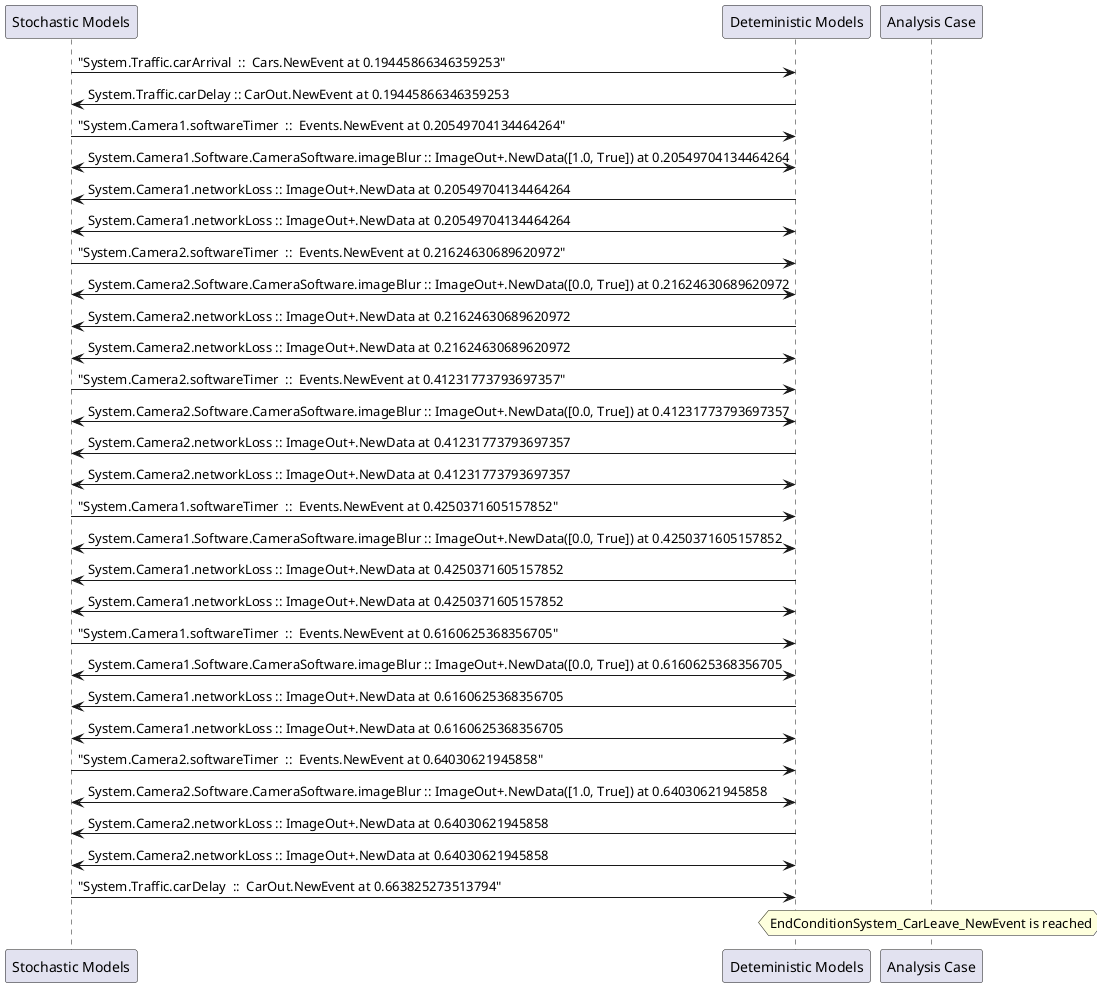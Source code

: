 
	@startuml
	participant "Stochastic Models" as stochmodel
	participant "Deteministic Models" as detmodel
	participant "Analysis Case" as analysis
	{11480_stop} stochmodel -> detmodel : "System.Traffic.carArrival  ::  Cars.NewEvent at 0.19445866346359253"
{11494_start} detmodel -> stochmodel : System.Traffic.carDelay :: CarOut.NewEvent at 0.19445866346359253
{11449_stop} stochmodel -> detmodel : "System.Camera1.softwareTimer  ::  Events.NewEvent at 0.20549704134464264"
detmodel <-> stochmodel : System.Camera1.Software.CameraSoftware.imageBlur :: ImageOut+.NewData([1.0, True]) at 0.20549704134464264
detmodel -> stochmodel : System.Camera1.networkLoss :: ImageOut+.NewData at 0.20549704134464264
detmodel <-> stochmodel : System.Camera1.networkLoss :: ImageOut+.NewData at 0.20549704134464264
{11464_stop} stochmodel -> detmodel : "System.Camera2.softwareTimer  ::  Events.NewEvent at 0.21624630689620972"
detmodel <-> stochmodel : System.Camera2.Software.CameraSoftware.imageBlur :: ImageOut+.NewData([0.0, True]) at 0.21624630689620972
detmodel -> stochmodel : System.Camera2.networkLoss :: ImageOut+.NewData at 0.21624630689620972
detmodel <-> stochmodel : System.Camera2.networkLoss :: ImageOut+.NewData at 0.21624630689620972
{11465_stop} stochmodel -> detmodel : "System.Camera2.softwareTimer  ::  Events.NewEvent at 0.41231773793697357"
detmodel <-> stochmodel : System.Camera2.Software.CameraSoftware.imageBlur :: ImageOut+.NewData([0.0, True]) at 0.41231773793697357
detmodel -> stochmodel : System.Camera2.networkLoss :: ImageOut+.NewData at 0.41231773793697357
detmodel <-> stochmodel : System.Camera2.networkLoss :: ImageOut+.NewData at 0.41231773793697357
{11450_stop} stochmodel -> detmodel : "System.Camera1.softwareTimer  ::  Events.NewEvent at 0.4250371605157852"
detmodel <-> stochmodel : System.Camera1.Software.CameraSoftware.imageBlur :: ImageOut+.NewData([0.0, True]) at 0.4250371605157852
detmodel -> stochmodel : System.Camera1.networkLoss :: ImageOut+.NewData at 0.4250371605157852
detmodel <-> stochmodel : System.Camera1.networkLoss :: ImageOut+.NewData at 0.4250371605157852
{11451_stop} stochmodel -> detmodel : "System.Camera1.softwareTimer  ::  Events.NewEvent at 0.6160625368356705"
detmodel <-> stochmodel : System.Camera1.Software.CameraSoftware.imageBlur :: ImageOut+.NewData([0.0, True]) at 0.6160625368356705
detmodel -> stochmodel : System.Camera1.networkLoss :: ImageOut+.NewData at 0.6160625368356705
detmodel <-> stochmodel : System.Camera1.networkLoss :: ImageOut+.NewData at 0.6160625368356705
{11466_stop} stochmodel -> detmodel : "System.Camera2.softwareTimer  ::  Events.NewEvent at 0.64030621945858"
detmodel <-> stochmodel : System.Camera2.Software.CameraSoftware.imageBlur :: ImageOut+.NewData([1.0, True]) at 0.64030621945858
detmodel -> stochmodel : System.Camera2.networkLoss :: ImageOut+.NewData at 0.64030621945858
detmodel <-> stochmodel : System.Camera2.networkLoss :: ImageOut+.NewData at 0.64030621945858
{11494_stop} stochmodel -> detmodel : "System.Traffic.carDelay  ::  CarOut.NewEvent at 0.663825273513794"
{11494_start} <-> {11494_stop} : delay
hnote over analysis 
EndConditionSystem_CarLeave_NewEvent is reached
endnote
@enduml
